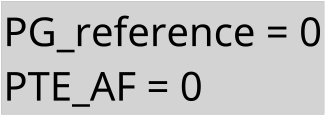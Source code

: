 @startuml

skinparam ComponentStyle rectangle
scale 1/5

skinparam Component {
    FontSize 200
    FontColor black
    BorderThickness 0
    BackgroundColor transparent
}

component "PG_reference = 0\nPTE_AF = 0" as cp #LightGrey

@enduml
